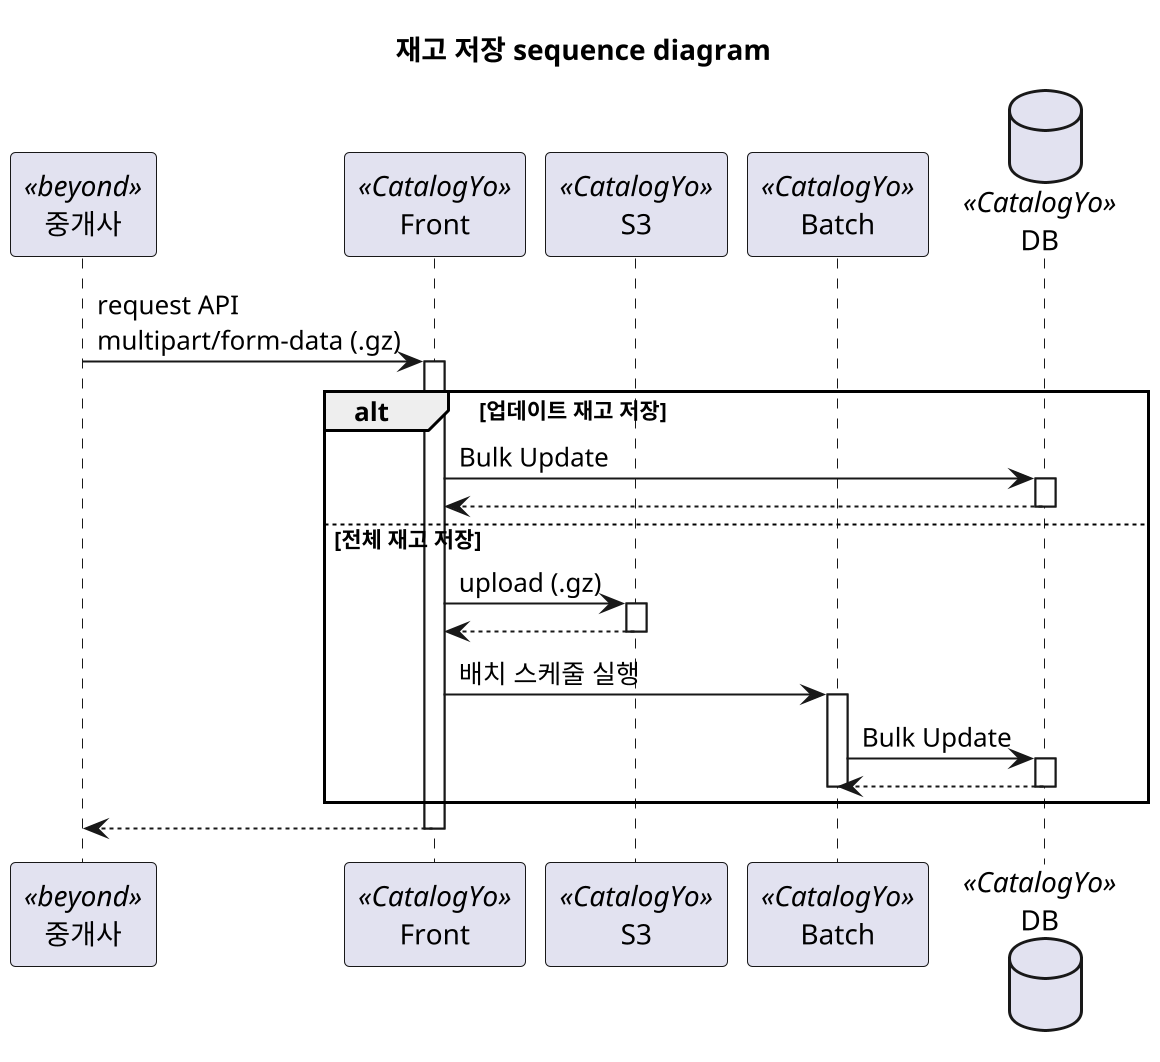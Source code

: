 @startuml 재고 저장 sequence diagram 
skinparam defaultFontName D2Coding

scale 2
title 재고 저장 sequence diagram 

participant 중개사<<beyond>>
participant Front<<CatalogYo>>
participant S3<<CatalogYo>>
participant Batch<<CatalogYo>>
database DB<<CatalogYo>>

중개사 -> Front : request API \nmultipart/form-data (.gz)
activate Front

alt 업데이트 재고 저장

    Front -> DB : Bulk Update
    activate DB

    DB --> Front
    deactivate DB
    
else 전체 재고 저장
    Front -> S3 : upload (.gz)
    activate S3

    S3 --> Front
    deactivate S3

    Front -> Batch : 배치 스케줄 실행
    activate Batch 

    Batch -> DB : Bulk Update
    activate DB

    DB --> Batch
    deactivate DB
    deactivate Batch


end

    Front --> 중개사
    deactivate Front


@enduml